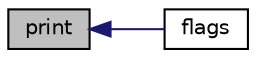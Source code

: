 digraph "print"
{
  bgcolor="transparent";
  edge [fontname="Helvetica",fontsize="10",labelfontname="Helvetica",labelfontsize="10"];
  node [fontname="Helvetica",fontsize="10",shape=record];
  rankdir="LR";
  Node2590 [label="print",height=0.2,width=0.4,color="black", fillcolor="grey75", style="filled", fontcolor="black"];
  Node2590 -> Node2591 [dir="back",color="midnightblue",fontsize="10",style="solid",fontname="Helvetica"];
  Node2591 [label="flags",height=0.2,width=0.4,color="black",URL="$a27365.html#a82cca7e83c1c39a4f1599c1d0481d044",tooltip="Set flags of stream. "];
}
